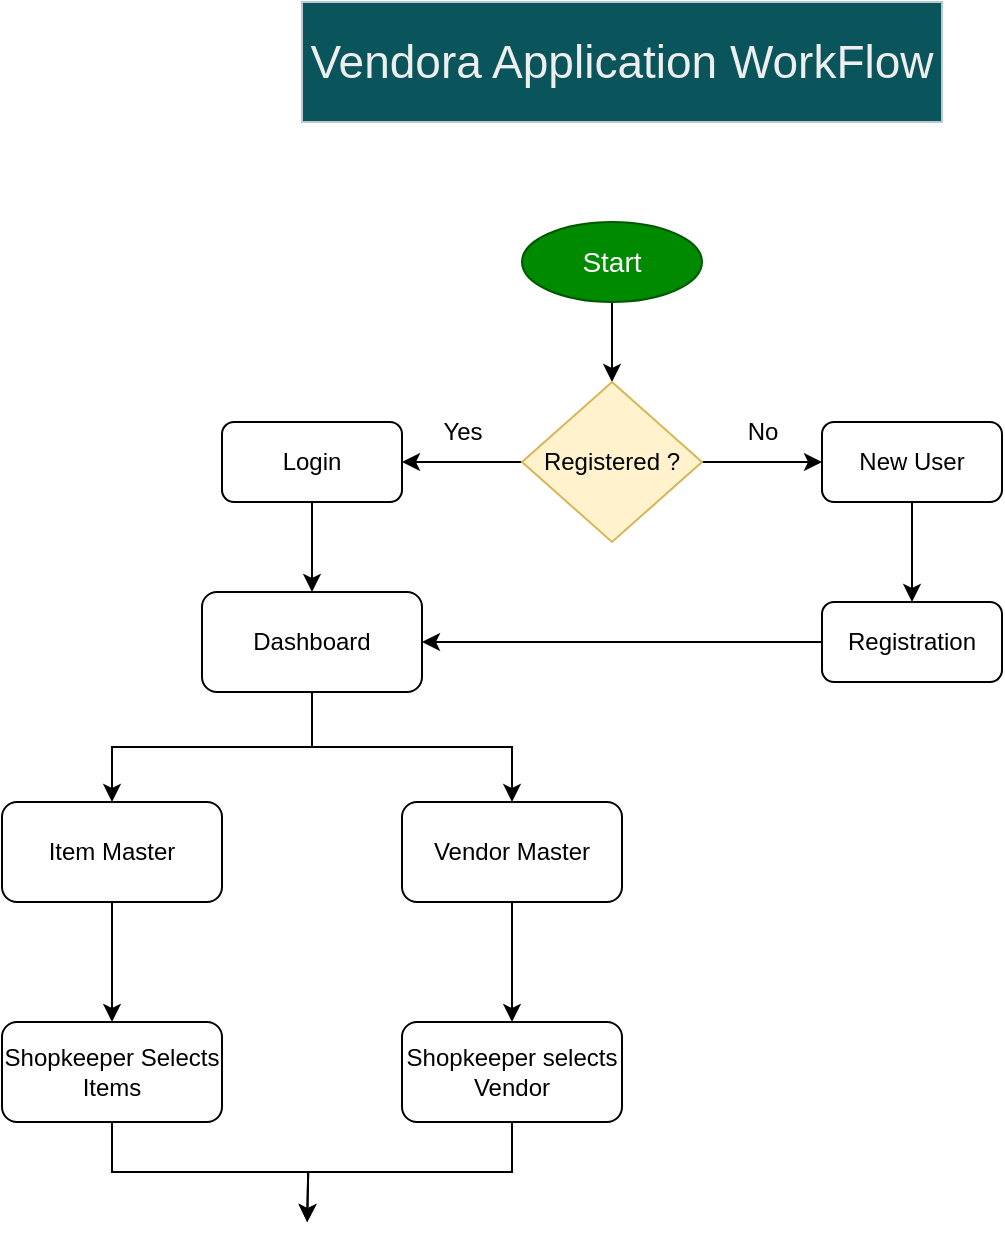 <mxfile version="24.9.2">
  <diagram id="C5RBs43oDa-KdzZeNtuy" name="Page-1">
    <mxGraphModel dx="1134" dy="589" grid="1" gridSize="10" guides="1" tooltips="1" connect="1" arrows="1" fold="1" page="1" pageScale="1" pageWidth="1169" pageHeight="1654" background="none" math="0" shadow="0">
      <root>
        <mxCell id="WIyWlLk6GJQsqaUBKTNV-0" />
        <mxCell id="WIyWlLk6GJQsqaUBKTNV-1" parent="WIyWlLk6GJQsqaUBKTNV-0" />
        <mxCell id="H0ZH2b96q6sk3cJOSCIK-0" value="&lt;font style=&quot;font-size: 23px;&quot;&gt;Vendora Application WorkFlow&lt;/font&gt;" style="rounded=0;whiteSpace=wrap;html=1;labelBackgroundColor=none;fillColor=#09555B;strokeColor=#BAC8D3;fontColor=#EEEEEE;" parent="WIyWlLk6GJQsqaUBKTNV-1" vertex="1">
          <mxGeometry x="430" y="10" width="320" height="60" as="geometry" />
        </mxCell>
        <mxCell id="k7PWy4P7F-KXpjFMV805-2" style="edgeStyle=orthogonalEdgeStyle;rounded=0;orthogonalLoop=1;jettySize=auto;html=1;exitX=0.5;exitY=1;exitDx=0;exitDy=0;entryX=0.5;entryY=0;entryDx=0;entryDy=0;" parent="WIyWlLk6GJQsqaUBKTNV-1" source="k7PWy4P7F-KXpjFMV805-0" target="k7PWy4P7F-KXpjFMV805-1" edge="1">
          <mxGeometry relative="1" as="geometry" />
        </mxCell>
        <mxCell id="k7PWy4P7F-KXpjFMV805-0" value="&lt;font style=&quot;font-size: 14px;&quot;&gt;Start&lt;/font&gt;" style="ellipse;whiteSpace=wrap;html=1;fillColor=#008a00;strokeColor=#005700;fontColor=#ffffff;" parent="WIyWlLk6GJQsqaUBKTNV-1" vertex="1">
          <mxGeometry x="540" y="120" width="90" height="40" as="geometry" />
        </mxCell>
        <mxCell id="k7PWy4P7F-KXpjFMV805-5" style="edgeStyle=orthogonalEdgeStyle;rounded=0;orthogonalLoop=1;jettySize=auto;html=1;exitX=0;exitY=0.5;exitDx=0;exitDy=0;entryX=1;entryY=0.5;entryDx=0;entryDy=0;" parent="WIyWlLk6GJQsqaUBKTNV-1" source="k7PWy4P7F-KXpjFMV805-1" target="k7PWy4P7F-KXpjFMV805-3" edge="1">
          <mxGeometry relative="1" as="geometry" />
        </mxCell>
        <mxCell id="k7PWy4P7F-KXpjFMV805-6" style="edgeStyle=orthogonalEdgeStyle;rounded=0;orthogonalLoop=1;jettySize=auto;html=1;exitX=1;exitY=0.5;exitDx=0;exitDy=0;entryX=0;entryY=0.5;entryDx=0;entryDy=0;" parent="WIyWlLk6GJQsqaUBKTNV-1" source="k7PWy4P7F-KXpjFMV805-1" target="k7PWy4P7F-KXpjFMV805-4" edge="1">
          <mxGeometry relative="1" as="geometry" />
        </mxCell>
        <mxCell id="k7PWy4P7F-KXpjFMV805-1" value="Registered ?" style="rhombus;whiteSpace=wrap;html=1;fillColor=#fff2cc;strokeColor=#d6b656;" parent="WIyWlLk6GJQsqaUBKTNV-1" vertex="1">
          <mxGeometry x="540" y="200" width="90" height="80" as="geometry" />
        </mxCell>
        <mxCell id="mg_qh-bY2OpJn6G6VID9-0" style="edgeStyle=orthogonalEdgeStyle;rounded=0;orthogonalLoop=1;jettySize=auto;html=1;exitX=0.5;exitY=1;exitDx=0;exitDy=0;entryX=0.5;entryY=0;entryDx=0;entryDy=0;" edge="1" parent="WIyWlLk6GJQsqaUBKTNV-1" source="k7PWy4P7F-KXpjFMV805-3" target="k7PWy4P7F-KXpjFMV805-12">
          <mxGeometry relative="1" as="geometry" />
        </mxCell>
        <mxCell id="k7PWy4P7F-KXpjFMV805-3" value="Login" style="rounded=1;whiteSpace=wrap;html=1;" parent="WIyWlLk6GJQsqaUBKTNV-1" vertex="1">
          <mxGeometry x="390" y="220" width="90" height="40" as="geometry" />
        </mxCell>
        <mxCell id="k7PWy4P7F-KXpjFMV805-11" style="edgeStyle=orthogonalEdgeStyle;rounded=0;orthogonalLoop=1;jettySize=auto;html=1;exitX=0.5;exitY=1;exitDx=0;exitDy=0;entryX=0.5;entryY=0;entryDx=0;entryDy=0;" parent="WIyWlLk6GJQsqaUBKTNV-1" source="k7PWy4P7F-KXpjFMV805-4" target="k7PWy4P7F-KXpjFMV805-10" edge="1">
          <mxGeometry relative="1" as="geometry" />
        </mxCell>
        <mxCell id="k7PWy4P7F-KXpjFMV805-4" value="New User" style="rounded=1;whiteSpace=wrap;html=1;" parent="WIyWlLk6GJQsqaUBKTNV-1" vertex="1">
          <mxGeometry x="690" y="220" width="90" height="40" as="geometry" />
        </mxCell>
        <mxCell id="k7PWy4P7F-KXpjFMV805-7" value="Yes" style="text;html=1;align=center;verticalAlign=middle;resizable=0;points=[];autosize=1;strokeColor=none;fillColor=none;" parent="WIyWlLk6GJQsqaUBKTNV-1" vertex="1">
          <mxGeometry x="490" y="210" width="40" height="30" as="geometry" />
        </mxCell>
        <mxCell id="k7PWy4P7F-KXpjFMV805-9" value="No" style="text;html=1;align=center;verticalAlign=middle;resizable=0;points=[];autosize=1;strokeColor=none;fillColor=none;" parent="WIyWlLk6GJQsqaUBKTNV-1" vertex="1">
          <mxGeometry x="640" y="210" width="40" height="30" as="geometry" />
        </mxCell>
        <mxCell id="mg_qh-bY2OpJn6G6VID9-1" style="edgeStyle=orthogonalEdgeStyle;rounded=0;orthogonalLoop=1;jettySize=auto;html=1;entryX=1;entryY=0.5;entryDx=0;entryDy=0;" edge="1" parent="WIyWlLk6GJQsqaUBKTNV-1" source="k7PWy4P7F-KXpjFMV805-10" target="k7PWy4P7F-KXpjFMV805-12">
          <mxGeometry relative="1" as="geometry" />
        </mxCell>
        <mxCell id="k7PWy4P7F-KXpjFMV805-10" value="Registration" style="rounded=1;whiteSpace=wrap;html=1;" parent="WIyWlLk6GJQsqaUBKTNV-1" vertex="1">
          <mxGeometry x="690" y="310" width="90" height="40" as="geometry" />
        </mxCell>
        <mxCell id="mg_qh-bY2OpJn6G6VID9-7" style="edgeStyle=orthogonalEdgeStyle;rounded=0;orthogonalLoop=1;jettySize=auto;html=1;exitX=0.5;exitY=1;exitDx=0;exitDy=0;entryX=0.5;entryY=0;entryDx=0;entryDy=0;" edge="1" parent="WIyWlLk6GJQsqaUBKTNV-1" source="k7PWy4P7F-KXpjFMV805-12" target="mg_qh-bY2OpJn6G6VID9-5">
          <mxGeometry relative="1" as="geometry" />
        </mxCell>
        <mxCell id="mg_qh-bY2OpJn6G6VID9-12" style="edgeStyle=orthogonalEdgeStyle;rounded=0;orthogonalLoop=1;jettySize=auto;html=1;exitX=0.5;exitY=1;exitDx=0;exitDy=0;entryX=0.5;entryY=0;entryDx=0;entryDy=0;" edge="1" parent="WIyWlLk6GJQsqaUBKTNV-1" source="k7PWy4P7F-KXpjFMV805-12" target="mg_qh-bY2OpJn6G6VID9-11">
          <mxGeometry relative="1" as="geometry" />
        </mxCell>
        <mxCell id="k7PWy4P7F-KXpjFMV805-12" value="Dashboard" style="rounded=1;whiteSpace=wrap;html=1;" parent="WIyWlLk6GJQsqaUBKTNV-1" vertex="1">
          <mxGeometry x="380" y="305" width="110" height="50" as="geometry" />
        </mxCell>
        <mxCell id="mg_qh-bY2OpJn6G6VID9-15" style="edgeStyle=orthogonalEdgeStyle;rounded=0;orthogonalLoop=1;jettySize=auto;html=1;exitX=0.5;exitY=1;exitDx=0;exitDy=0;entryX=0.5;entryY=0;entryDx=0;entryDy=0;" edge="1" parent="WIyWlLk6GJQsqaUBKTNV-1" source="mg_qh-bY2OpJn6G6VID9-5" target="mg_qh-bY2OpJn6G6VID9-13">
          <mxGeometry relative="1" as="geometry" />
        </mxCell>
        <mxCell id="mg_qh-bY2OpJn6G6VID9-5" value="Item Master&lt;span style=&quot;color: rgba(0, 0, 0, 0); font-family: monospace; font-size: 0px; text-align: start; text-wrap-mode: nowrap;&quot;&gt;%3CmxGraphModel%3E%3Croot%3E%3CmxCell%20id%3D%220%22%2F%3E%3CmxCell%20id%3D%221%22%20parent%3D%220%22%2F%3E%3CmxCell%20id%3D%222%22%20value%3D%22Admin%22%20style%3D%22rounded%3D1%3BwhiteSpace%3Dwrap%3Bhtml%3D1%3B%22%20vertex%3D%221%22%20parent%3D%221%22%3E%3CmxGeometry%20x%3D%22240%22%20y%3D%22420%22%20width%3D%22110%22%20height%3D%2250%22%20as%3D%22geometry%22%2F%3E%3C%2FmxCell%3E%3C%2Froot%3E%3C%2FmxGraphModel%3E&lt;/span&gt;" style="rounded=1;whiteSpace=wrap;html=1;" vertex="1" parent="WIyWlLk6GJQsqaUBKTNV-1">
          <mxGeometry x="280" y="410" width="110" height="50" as="geometry" />
        </mxCell>
        <mxCell id="mg_qh-bY2OpJn6G6VID9-16" style="edgeStyle=orthogonalEdgeStyle;rounded=0;orthogonalLoop=1;jettySize=auto;html=1;exitX=0.5;exitY=1;exitDx=0;exitDy=0;entryX=0.5;entryY=0;entryDx=0;entryDy=0;" edge="1" parent="WIyWlLk6GJQsqaUBKTNV-1" source="mg_qh-bY2OpJn6G6VID9-11" target="mg_qh-bY2OpJn6G6VID9-14">
          <mxGeometry relative="1" as="geometry" />
        </mxCell>
        <mxCell id="mg_qh-bY2OpJn6G6VID9-11" value="Vendor Master" style="rounded=1;whiteSpace=wrap;html=1;" vertex="1" parent="WIyWlLk6GJQsqaUBKTNV-1">
          <mxGeometry x="480" y="410" width="110" height="50" as="geometry" />
        </mxCell>
        <mxCell id="mg_qh-bY2OpJn6G6VID9-21" style="edgeStyle=orthogonalEdgeStyle;rounded=0;orthogonalLoop=1;jettySize=auto;html=1;exitX=0.5;exitY=1;exitDx=0;exitDy=0;" edge="1" parent="WIyWlLk6GJQsqaUBKTNV-1" source="mg_qh-bY2OpJn6G6VID9-13">
          <mxGeometry relative="1" as="geometry">
            <mxPoint x="432.571" y="620.069" as="targetPoint" />
          </mxGeometry>
        </mxCell>
        <mxCell id="mg_qh-bY2OpJn6G6VID9-13" value="Shopkeeper Selects Items" style="rounded=1;whiteSpace=wrap;html=1;" vertex="1" parent="WIyWlLk6GJQsqaUBKTNV-1">
          <mxGeometry x="280" y="520" width="110" height="50" as="geometry" />
        </mxCell>
        <mxCell id="mg_qh-bY2OpJn6G6VID9-22" style="edgeStyle=orthogonalEdgeStyle;rounded=0;orthogonalLoop=1;jettySize=auto;html=1;exitX=0.5;exitY=1;exitDx=0;exitDy=0;" edge="1" parent="WIyWlLk6GJQsqaUBKTNV-1" source="mg_qh-bY2OpJn6G6VID9-14">
          <mxGeometry relative="1" as="geometry">
            <mxPoint x="432.571" y="620.069" as="targetPoint" />
          </mxGeometry>
        </mxCell>
        <mxCell id="mg_qh-bY2OpJn6G6VID9-14" value="Shopkeeper selects Vendor" style="rounded=1;whiteSpace=wrap;html=1;" vertex="1" parent="WIyWlLk6GJQsqaUBKTNV-1">
          <mxGeometry x="480" y="520" width="110" height="50" as="geometry" />
        </mxCell>
      </root>
    </mxGraphModel>
  </diagram>
</mxfile>
